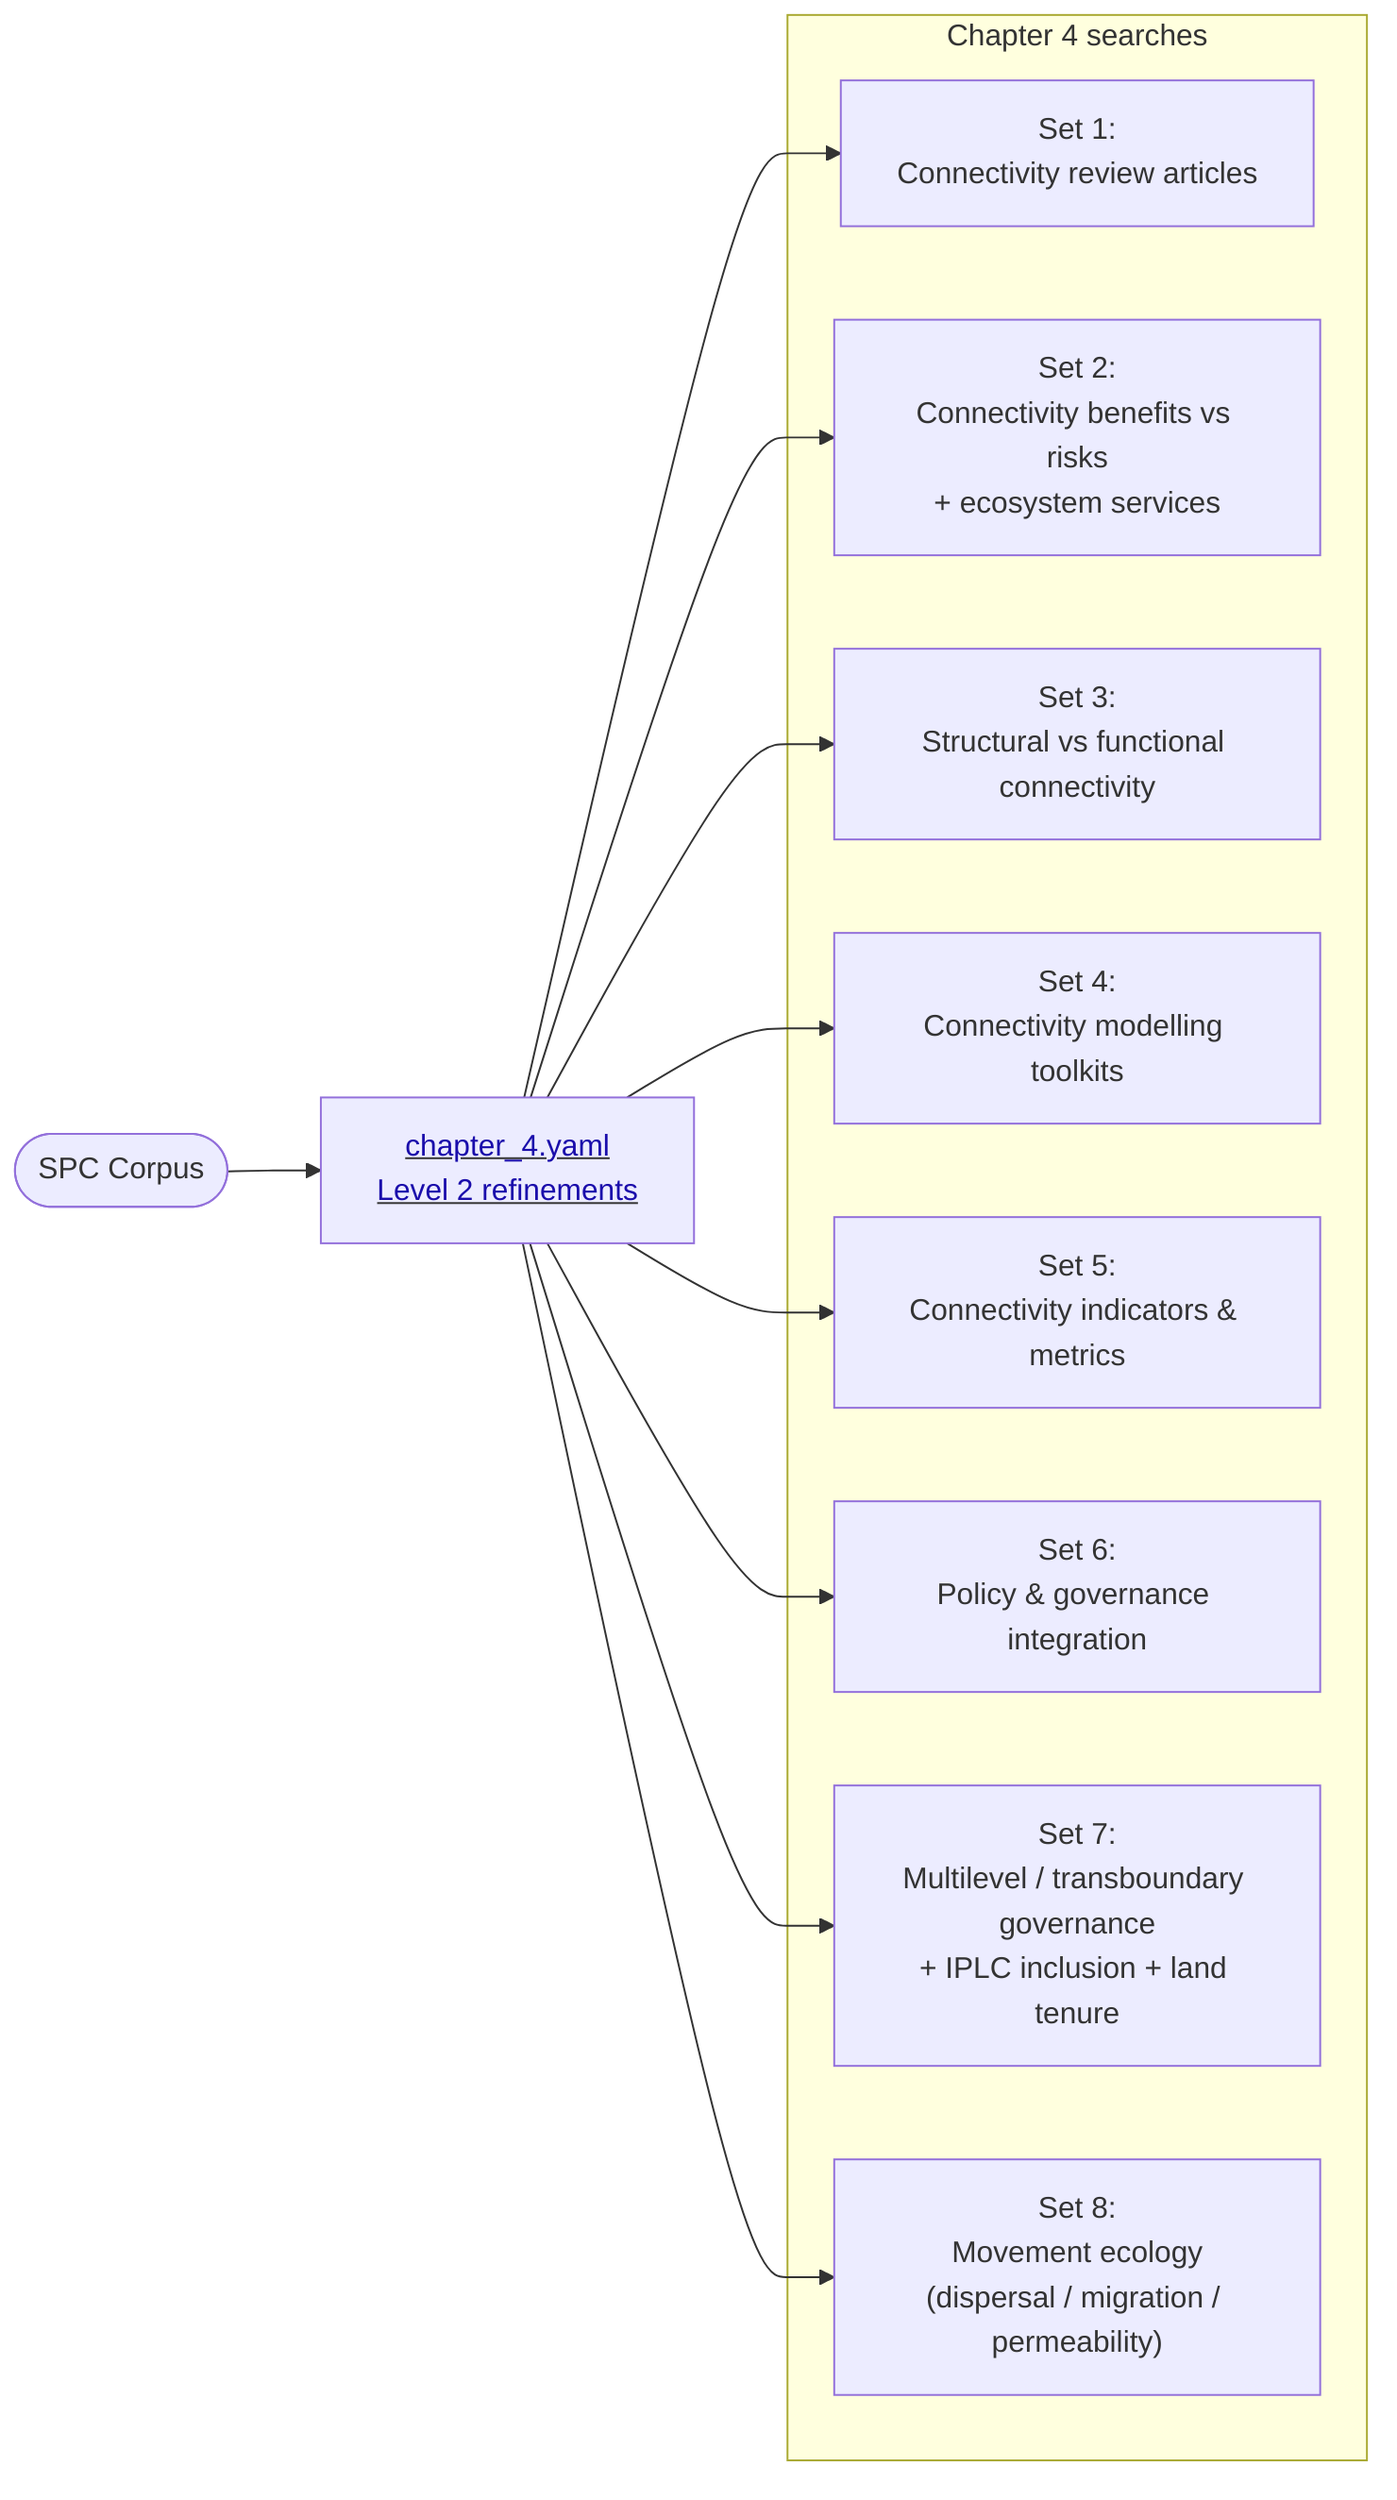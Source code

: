 %%{init: {'flowchart': {'htmlLabels': true}}}%%
flowchart LR
    Start([SPC Corpus]) --> Ch4["<u><span style='color:#1a0dab;'>chapter_4.yaml<br/>Level 2 refinements</span></u>"]
    click Ch4 "./input/search_terms/chapter_4.yaml" "Open chapter_4.yaml"

    subgraph Chapter4Sets["Chapter 4 searches"]
        direction TB
        C4_1["Set 1:<br/>Connectivity review articles"]
        C4_2["Set 2:<br/>Connectivity benefits vs risks<br/>+ ecosystem services"]
        C4_3["Set 3:<br/>Structural vs functional connectivity"]
        C4_4["Set 4:<br/>Connectivity modelling toolkits"]
        C4_5["Set 5:<br/>Connectivity indicators & metrics"]
        C4_6["Set 6:<br/>Policy & governance integration"]
        C4_7["Set 7:<br/>Multilevel / transboundary governance<br/>+ IPLC inclusion + land tenure"]
        C4_8["Set 8:<br/>Movement ecology<br/>(dispersal / migration / permeability)"]
    end
    Ch4 --> C4_1
    Ch4 --> C4_2
    Ch4 --> C4_3
    Ch4 --> C4_4
    Ch4 --> C4_5
    Ch4 --> C4_6
    Ch4 --> C4_7
    Ch4 --> C4_8